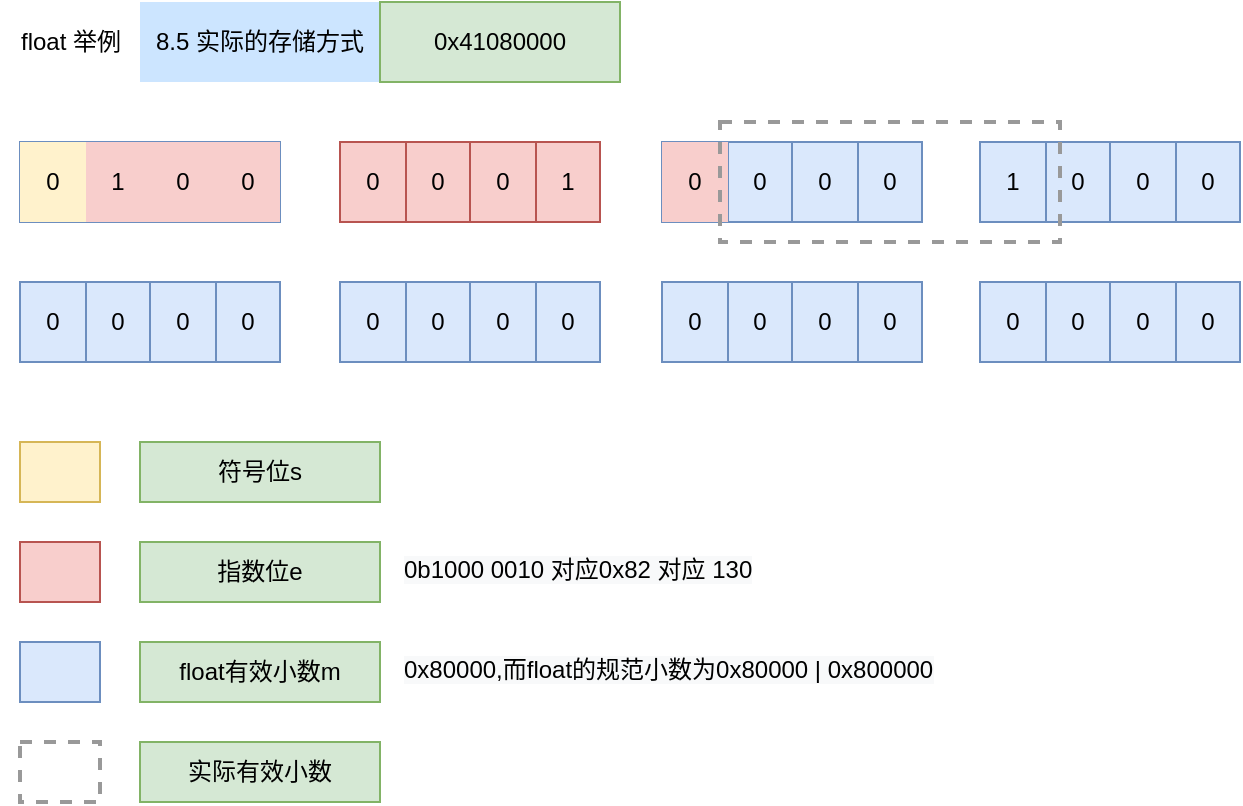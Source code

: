 <mxfile version="16.2.2" type="github">
  <diagram id="S9c6dkM3OsgLaRIrgmF8" name="Page-1">
    <mxGraphModel dx="782" dy="436" grid="1" gridSize="10" guides="1" tooltips="1" connect="1" arrows="1" fold="1" page="1" pageScale="1" pageWidth="827" pageHeight="1169" math="0" shadow="0">
      <root>
        <mxCell id="0" />
        <mxCell id="1" parent="0" />
        <mxCell id="T8nTVlpNqkmXWoS-oqTl-1" value="float 举例" style="text;html=1;align=center;verticalAlign=middle;resizable=0;points=[];autosize=1;strokeColor=none;fillColor=none;" vertex="1" parent="1">
          <mxGeometry x="20" y="20" width="70" height="20" as="geometry" />
        </mxCell>
        <mxCell id="T8nTVlpNqkmXWoS-oqTl-2" value="8.5 实际的存储方式" style="rounded=0;whiteSpace=wrap;html=1;fontSize=12;strokeColor=none;fillColor=#cce5ff;" vertex="1" parent="1">
          <mxGeometry x="90" y="10" width="120" height="40" as="geometry" />
        </mxCell>
        <mxCell id="T8nTVlpNqkmXWoS-oqTl-3" value="0x41080000" style="rounded=0;whiteSpace=wrap;html=1;fontSize=12;strokeColor=#82b366;fillColor=#d5e8d4;" vertex="1" parent="1">
          <mxGeometry x="210" y="10" width="120" height="40" as="geometry" />
        </mxCell>
        <mxCell id="T8nTVlpNqkmXWoS-oqTl-4" value="" style="shape=table;startSize=0;container=1;collapsible=0;childLayout=tableLayout;labelBackgroundColor=none;fontFamily=Helvetica;fontSize=12;fontColor=default;strokeColor=#6c8ebf;fillColor=#dae8fc;" vertex="1" parent="1">
          <mxGeometry x="30" y="80" width="130" height="40" as="geometry" />
        </mxCell>
        <mxCell id="T8nTVlpNqkmXWoS-oqTl-5" value="" style="shape=tableRow;horizontal=0;startSize=0;swimlaneHead=0;swimlaneBody=0;top=0;left=0;bottom=0;right=0;collapsible=0;dropTarget=0;fillColor=none;points=[[0,0.5],[1,0.5]];portConstraint=eastwest;labelBackgroundColor=none;fontFamily=Helvetica;fontSize=12;fontColor=default;strokeColor=#6c8ebf;" vertex="1" parent="T8nTVlpNqkmXWoS-oqTl-4">
          <mxGeometry width="130" height="40" as="geometry" />
        </mxCell>
        <mxCell id="T8nTVlpNqkmXWoS-oqTl-6" value="0" style="shape=partialRectangle;html=1;whiteSpace=wrap;connectable=0;overflow=hidden;fillColor=#fff2cc;top=0;left=0;bottom=0;right=0;pointerEvents=1;labelBackgroundColor=none;fontFamily=Helvetica;fontSize=12;startSize=0;strokeColor=#d6b656;" vertex="1" parent="T8nTVlpNqkmXWoS-oqTl-5">
          <mxGeometry width="33" height="40" as="geometry">
            <mxRectangle width="33" height="40" as="alternateBounds" />
          </mxGeometry>
        </mxCell>
        <mxCell id="T8nTVlpNqkmXWoS-oqTl-7" value="1" style="shape=partialRectangle;html=1;whiteSpace=wrap;connectable=0;overflow=hidden;fillColor=#f8cecc;top=0;left=0;bottom=0;right=0;pointerEvents=1;labelBackgroundColor=none;fontFamily=Helvetica;fontSize=12;startSize=0;strokeColor=#b85450;" vertex="1" parent="T8nTVlpNqkmXWoS-oqTl-5">
          <mxGeometry x="33" width="32" height="40" as="geometry">
            <mxRectangle width="32" height="40" as="alternateBounds" />
          </mxGeometry>
        </mxCell>
        <mxCell id="T8nTVlpNqkmXWoS-oqTl-8" value="0" style="shape=partialRectangle;html=1;whiteSpace=wrap;connectable=0;overflow=hidden;fillColor=#f8cecc;top=0;left=0;bottom=0;right=0;pointerEvents=1;labelBackgroundColor=none;fontFamily=Helvetica;fontSize=12;startSize=0;strokeColor=#b85450;" vertex="1" parent="T8nTVlpNqkmXWoS-oqTl-5">
          <mxGeometry x="65" width="33" height="40" as="geometry">
            <mxRectangle width="33" height="40" as="alternateBounds" />
          </mxGeometry>
        </mxCell>
        <mxCell id="T8nTVlpNqkmXWoS-oqTl-9" value="0" style="shape=partialRectangle;html=1;whiteSpace=wrap;connectable=0;overflow=hidden;fillColor=#f8cecc;top=0;left=0;bottom=0;right=0;pointerEvents=1;labelBackgroundColor=none;fontFamily=Helvetica;fontSize=12;startSize=0;strokeColor=#b85450;" vertex="1" parent="T8nTVlpNqkmXWoS-oqTl-5">
          <mxGeometry x="98" width="32" height="40" as="geometry">
            <mxRectangle width="32" height="40" as="alternateBounds" />
          </mxGeometry>
        </mxCell>
        <mxCell id="T8nTVlpNqkmXWoS-oqTl-10" value="" style="shape=table;startSize=0;container=1;collapsible=0;childLayout=tableLayout;labelBackgroundColor=none;fontFamily=Helvetica;fontSize=12;strokeColor=#b85450;fillColor=#f8cecc;" vertex="1" parent="1">
          <mxGeometry x="190" y="80" width="130" height="40" as="geometry" />
        </mxCell>
        <mxCell id="T8nTVlpNqkmXWoS-oqTl-11" value="" style="shape=tableRow;horizontal=0;startSize=0;swimlaneHead=0;swimlaneBody=0;top=0;left=0;bottom=0;right=0;collapsible=0;dropTarget=0;fillColor=none;points=[[0,0.5],[1,0.5]];portConstraint=eastwest;labelBackgroundColor=none;fontFamily=Helvetica;fontSize=12;fontColor=default;strokeColor=#6c8ebf;" vertex="1" parent="T8nTVlpNqkmXWoS-oqTl-10">
          <mxGeometry width="130" height="40" as="geometry" />
        </mxCell>
        <mxCell id="T8nTVlpNqkmXWoS-oqTl-12" value="0" style="shape=partialRectangle;html=1;whiteSpace=wrap;connectable=0;overflow=hidden;fillColor=none;top=0;left=0;bottom=0;right=0;pointerEvents=1;labelBackgroundColor=none;fontFamily=Helvetica;fontSize=12;fontColor=default;startSize=0;strokeColor=#6c8ebf;" vertex="1" parent="T8nTVlpNqkmXWoS-oqTl-11">
          <mxGeometry width="33" height="40" as="geometry">
            <mxRectangle width="33" height="40" as="alternateBounds" />
          </mxGeometry>
        </mxCell>
        <mxCell id="T8nTVlpNqkmXWoS-oqTl-13" value="0" style="shape=partialRectangle;html=1;whiteSpace=wrap;connectable=0;overflow=hidden;fillColor=none;top=0;left=0;bottom=0;right=0;pointerEvents=1;labelBackgroundColor=none;fontFamily=Helvetica;fontSize=12;fontColor=default;startSize=0;strokeColor=#6c8ebf;" vertex="1" parent="T8nTVlpNqkmXWoS-oqTl-11">
          <mxGeometry x="33" width="32" height="40" as="geometry">
            <mxRectangle width="32" height="40" as="alternateBounds" />
          </mxGeometry>
        </mxCell>
        <mxCell id="T8nTVlpNqkmXWoS-oqTl-14" value="0" style="shape=partialRectangle;html=1;whiteSpace=wrap;connectable=0;overflow=hidden;fillColor=none;top=0;left=0;bottom=0;right=0;pointerEvents=1;labelBackgroundColor=none;fontFamily=Helvetica;fontSize=12;fontColor=default;startSize=0;strokeColor=#6c8ebf;" vertex="1" parent="T8nTVlpNqkmXWoS-oqTl-11">
          <mxGeometry x="65" width="33" height="40" as="geometry">
            <mxRectangle width="33" height="40" as="alternateBounds" />
          </mxGeometry>
        </mxCell>
        <mxCell id="T8nTVlpNqkmXWoS-oqTl-15" value="1" style="shape=partialRectangle;html=1;whiteSpace=wrap;connectable=0;overflow=hidden;fillColor=none;top=0;left=0;bottom=0;right=0;pointerEvents=1;labelBackgroundColor=none;fontFamily=Helvetica;fontSize=12;fontColor=default;startSize=0;strokeColor=#6c8ebf;" vertex="1" parent="T8nTVlpNqkmXWoS-oqTl-11">
          <mxGeometry x="98" width="32" height="40" as="geometry">
            <mxRectangle width="32" height="40" as="alternateBounds" />
          </mxGeometry>
        </mxCell>
        <mxCell id="T8nTVlpNqkmXWoS-oqTl-16" value="" style="shape=table;startSize=0;container=1;collapsible=0;childLayout=tableLayout;labelBackgroundColor=none;fontFamily=Helvetica;fontSize=12;fontColor=default;strokeColor=#6c8ebf;fillColor=#dae8fc;" vertex="1" parent="1">
          <mxGeometry x="351" y="80" width="130" height="40" as="geometry" />
        </mxCell>
        <mxCell id="T8nTVlpNqkmXWoS-oqTl-17" value="" style="shape=tableRow;horizontal=0;startSize=0;swimlaneHead=0;swimlaneBody=0;top=0;left=0;bottom=0;right=0;collapsible=0;dropTarget=0;fillColor=none;points=[[0,0.5],[1,0.5]];portConstraint=eastwest;labelBackgroundColor=none;fontFamily=Helvetica;fontSize=12;fontColor=default;strokeColor=#6c8ebf;" vertex="1" parent="T8nTVlpNqkmXWoS-oqTl-16">
          <mxGeometry width="130" height="40" as="geometry" />
        </mxCell>
        <mxCell id="T8nTVlpNqkmXWoS-oqTl-18" value="0" style="shape=partialRectangle;html=1;whiteSpace=wrap;connectable=0;overflow=hidden;fillColor=#f8cecc;top=0;left=0;bottom=0;right=0;pointerEvents=1;labelBackgroundColor=none;fontFamily=Helvetica;fontSize=12;startSize=0;strokeColor=#b85450;" vertex="1" parent="T8nTVlpNqkmXWoS-oqTl-17">
          <mxGeometry width="33" height="40" as="geometry">
            <mxRectangle width="33" height="40" as="alternateBounds" />
          </mxGeometry>
        </mxCell>
        <mxCell id="T8nTVlpNqkmXWoS-oqTl-19" value="0" style="shape=partialRectangle;html=1;whiteSpace=wrap;connectable=0;overflow=hidden;fillColor=none;top=0;left=0;bottom=0;right=0;pointerEvents=1;labelBackgroundColor=none;fontFamily=Helvetica;fontSize=12;fontColor=default;startSize=0;strokeColor=#6c8ebf;" vertex="1" parent="T8nTVlpNqkmXWoS-oqTl-17">
          <mxGeometry x="33" width="32" height="40" as="geometry">
            <mxRectangle width="32" height="40" as="alternateBounds" />
          </mxGeometry>
        </mxCell>
        <mxCell id="T8nTVlpNqkmXWoS-oqTl-20" value="0" style="shape=partialRectangle;html=1;whiteSpace=wrap;connectable=0;overflow=hidden;fillColor=none;top=0;left=0;bottom=0;right=0;pointerEvents=1;labelBackgroundColor=none;fontFamily=Helvetica;fontSize=12;fontColor=default;startSize=0;strokeColor=#6c8ebf;" vertex="1" parent="T8nTVlpNqkmXWoS-oqTl-17">
          <mxGeometry x="65" width="33" height="40" as="geometry">
            <mxRectangle width="33" height="40" as="alternateBounds" />
          </mxGeometry>
        </mxCell>
        <mxCell id="T8nTVlpNqkmXWoS-oqTl-21" value="0" style="shape=partialRectangle;html=1;whiteSpace=wrap;connectable=0;overflow=hidden;fillColor=none;top=0;left=0;bottom=0;right=0;pointerEvents=1;labelBackgroundColor=none;fontFamily=Helvetica;fontSize=12;fontColor=default;startSize=0;strokeColor=#6c8ebf;" vertex="1" parent="T8nTVlpNqkmXWoS-oqTl-17">
          <mxGeometry x="98" width="32" height="40" as="geometry">
            <mxRectangle width="32" height="40" as="alternateBounds" />
          </mxGeometry>
        </mxCell>
        <mxCell id="T8nTVlpNqkmXWoS-oqTl-22" value="" style="shape=table;startSize=0;container=1;collapsible=0;childLayout=tableLayout;labelBackgroundColor=none;fontFamily=Helvetica;fontSize=12;fontColor=default;strokeColor=#6c8ebf;fillColor=#dae8fc;" vertex="1" parent="1">
          <mxGeometry x="510" y="80" width="130" height="40" as="geometry" />
        </mxCell>
        <mxCell id="T8nTVlpNqkmXWoS-oqTl-23" value="" style="shape=tableRow;horizontal=0;startSize=0;swimlaneHead=0;swimlaneBody=0;top=0;left=0;bottom=0;right=0;collapsible=0;dropTarget=0;fillColor=none;points=[[0,0.5],[1,0.5]];portConstraint=eastwest;labelBackgroundColor=none;fontFamily=Helvetica;fontSize=12;fontColor=default;strokeColor=#6c8ebf;" vertex="1" parent="T8nTVlpNqkmXWoS-oqTl-22">
          <mxGeometry width="130" height="40" as="geometry" />
        </mxCell>
        <mxCell id="T8nTVlpNqkmXWoS-oqTl-24" value="1" style="shape=partialRectangle;html=1;whiteSpace=wrap;connectable=0;overflow=hidden;fillColor=none;top=0;left=0;bottom=0;right=0;pointerEvents=1;labelBackgroundColor=none;fontFamily=Helvetica;fontSize=12;fontColor=default;startSize=0;strokeColor=#6c8ebf;" vertex="1" parent="T8nTVlpNqkmXWoS-oqTl-23">
          <mxGeometry width="33" height="40" as="geometry">
            <mxRectangle width="33" height="40" as="alternateBounds" />
          </mxGeometry>
        </mxCell>
        <mxCell id="T8nTVlpNqkmXWoS-oqTl-25" value="0" style="shape=partialRectangle;html=1;whiteSpace=wrap;connectable=0;overflow=hidden;fillColor=none;top=0;left=0;bottom=0;right=0;pointerEvents=1;labelBackgroundColor=none;fontFamily=Helvetica;fontSize=12;fontColor=default;startSize=0;strokeColor=#6c8ebf;" vertex="1" parent="T8nTVlpNqkmXWoS-oqTl-23">
          <mxGeometry x="33" width="32" height="40" as="geometry">
            <mxRectangle width="32" height="40" as="alternateBounds" />
          </mxGeometry>
        </mxCell>
        <mxCell id="T8nTVlpNqkmXWoS-oqTl-26" value="0" style="shape=partialRectangle;html=1;whiteSpace=wrap;connectable=0;overflow=hidden;fillColor=none;top=0;left=0;bottom=0;right=0;pointerEvents=1;labelBackgroundColor=none;fontFamily=Helvetica;fontSize=12;fontColor=default;startSize=0;strokeColor=#6c8ebf;" vertex="1" parent="T8nTVlpNqkmXWoS-oqTl-23">
          <mxGeometry x="65" width="33" height="40" as="geometry">
            <mxRectangle width="33" height="40" as="alternateBounds" />
          </mxGeometry>
        </mxCell>
        <mxCell id="T8nTVlpNqkmXWoS-oqTl-27" value="0" style="shape=partialRectangle;html=1;whiteSpace=wrap;connectable=0;overflow=hidden;fillColor=none;top=0;left=0;bottom=0;right=0;pointerEvents=1;labelBackgroundColor=none;fontFamily=Helvetica;fontSize=12;fontColor=default;startSize=0;strokeColor=#6c8ebf;" vertex="1" parent="T8nTVlpNqkmXWoS-oqTl-23">
          <mxGeometry x="98" width="32" height="40" as="geometry">
            <mxRectangle width="32" height="40" as="alternateBounds" />
          </mxGeometry>
        </mxCell>
        <mxCell id="T8nTVlpNqkmXWoS-oqTl-28" value="" style="shape=table;startSize=0;container=1;collapsible=0;childLayout=tableLayout;labelBackgroundColor=none;fontFamily=Helvetica;fontSize=12;fontColor=default;strokeColor=#6c8ebf;fillColor=#dae8fc;" vertex="1" parent="1">
          <mxGeometry x="30" y="150" width="130" height="40" as="geometry" />
        </mxCell>
        <mxCell id="T8nTVlpNqkmXWoS-oqTl-29" value="" style="shape=tableRow;horizontal=0;startSize=0;swimlaneHead=0;swimlaneBody=0;top=0;left=0;bottom=0;right=0;collapsible=0;dropTarget=0;fillColor=none;points=[[0,0.5],[1,0.5]];portConstraint=eastwest;labelBackgroundColor=none;fontFamily=Helvetica;fontSize=12;fontColor=default;strokeColor=#6c8ebf;" vertex="1" parent="T8nTVlpNqkmXWoS-oqTl-28">
          <mxGeometry width="130" height="40" as="geometry" />
        </mxCell>
        <mxCell id="T8nTVlpNqkmXWoS-oqTl-30" value="0" style="shape=partialRectangle;html=1;whiteSpace=wrap;connectable=0;overflow=hidden;fillColor=none;top=0;left=0;bottom=0;right=0;pointerEvents=1;labelBackgroundColor=none;fontFamily=Helvetica;fontSize=12;fontColor=default;startSize=0;strokeColor=#6c8ebf;" vertex="1" parent="T8nTVlpNqkmXWoS-oqTl-29">
          <mxGeometry width="33" height="40" as="geometry">
            <mxRectangle width="33" height="40" as="alternateBounds" />
          </mxGeometry>
        </mxCell>
        <mxCell id="T8nTVlpNqkmXWoS-oqTl-31" value="0" style="shape=partialRectangle;html=1;whiteSpace=wrap;connectable=0;overflow=hidden;fillColor=none;top=0;left=0;bottom=0;right=0;pointerEvents=1;labelBackgroundColor=none;fontFamily=Helvetica;fontSize=12;fontColor=default;startSize=0;strokeColor=#6c8ebf;" vertex="1" parent="T8nTVlpNqkmXWoS-oqTl-29">
          <mxGeometry x="33" width="32" height="40" as="geometry">
            <mxRectangle width="32" height="40" as="alternateBounds" />
          </mxGeometry>
        </mxCell>
        <mxCell id="T8nTVlpNqkmXWoS-oqTl-32" value="0" style="shape=partialRectangle;html=1;whiteSpace=wrap;connectable=0;overflow=hidden;fillColor=none;top=0;left=0;bottom=0;right=0;pointerEvents=1;labelBackgroundColor=none;fontFamily=Helvetica;fontSize=12;fontColor=default;startSize=0;strokeColor=#6c8ebf;" vertex="1" parent="T8nTVlpNqkmXWoS-oqTl-29">
          <mxGeometry x="65" width="33" height="40" as="geometry">
            <mxRectangle width="33" height="40" as="alternateBounds" />
          </mxGeometry>
        </mxCell>
        <mxCell id="T8nTVlpNqkmXWoS-oqTl-33" value="0" style="shape=partialRectangle;html=1;whiteSpace=wrap;connectable=0;overflow=hidden;fillColor=none;top=0;left=0;bottom=0;right=0;pointerEvents=1;labelBackgroundColor=none;fontFamily=Helvetica;fontSize=12;fontColor=default;startSize=0;strokeColor=#6c8ebf;" vertex="1" parent="T8nTVlpNqkmXWoS-oqTl-29">
          <mxGeometry x="98" width="32" height="40" as="geometry">
            <mxRectangle width="32" height="40" as="alternateBounds" />
          </mxGeometry>
        </mxCell>
        <mxCell id="T8nTVlpNqkmXWoS-oqTl-34" value="" style="shape=table;startSize=0;container=1;collapsible=0;childLayout=tableLayout;labelBackgroundColor=none;fontFamily=Helvetica;fontSize=12;fontColor=default;strokeColor=#6c8ebf;fillColor=#dae8fc;" vertex="1" parent="1">
          <mxGeometry x="190" y="150" width="130" height="40" as="geometry" />
        </mxCell>
        <mxCell id="T8nTVlpNqkmXWoS-oqTl-35" value="" style="shape=tableRow;horizontal=0;startSize=0;swimlaneHead=0;swimlaneBody=0;top=0;left=0;bottom=0;right=0;collapsible=0;dropTarget=0;fillColor=none;points=[[0,0.5],[1,0.5]];portConstraint=eastwest;labelBackgroundColor=none;fontFamily=Helvetica;fontSize=12;fontColor=default;strokeColor=#6c8ebf;" vertex="1" parent="T8nTVlpNqkmXWoS-oqTl-34">
          <mxGeometry width="130" height="40" as="geometry" />
        </mxCell>
        <mxCell id="T8nTVlpNqkmXWoS-oqTl-36" value="0" style="shape=partialRectangle;html=1;whiteSpace=wrap;connectable=0;overflow=hidden;fillColor=none;top=0;left=0;bottom=0;right=0;pointerEvents=1;labelBackgroundColor=none;fontFamily=Helvetica;fontSize=12;fontColor=default;startSize=0;strokeColor=#6c8ebf;" vertex="1" parent="T8nTVlpNqkmXWoS-oqTl-35">
          <mxGeometry width="33" height="40" as="geometry">
            <mxRectangle width="33" height="40" as="alternateBounds" />
          </mxGeometry>
        </mxCell>
        <mxCell id="T8nTVlpNqkmXWoS-oqTl-37" value="0" style="shape=partialRectangle;html=1;whiteSpace=wrap;connectable=0;overflow=hidden;fillColor=none;top=0;left=0;bottom=0;right=0;pointerEvents=1;labelBackgroundColor=none;fontFamily=Helvetica;fontSize=12;fontColor=default;startSize=0;strokeColor=#6c8ebf;" vertex="1" parent="T8nTVlpNqkmXWoS-oqTl-35">
          <mxGeometry x="33" width="32" height="40" as="geometry">
            <mxRectangle width="32" height="40" as="alternateBounds" />
          </mxGeometry>
        </mxCell>
        <mxCell id="T8nTVlpNqkmXWoS-oqTl-38" value="0" style="shape=partialRectangle;html=1;whiteSpace=wrap;connectable=0;overflow=hidden;fillColor=none;top=0;left=0;bottom=0;right=0;pointerEvents=1;labelBackgroundColor=none;fontFamily=Helvetica;fontSize=12;fontColor=default;startSize=0;strokeColor=#6c8ebf;" vertex="1" parent="T8nTVlpNqkmXWoS-oqTl-35">
          <mxGeometry x="65" width="33" height="40" as="geometry">
            <mxRectangle width="33" height="40" as="alternateBounds" />
          </mxGeometry>
        </mxCell>
        <mxCell id="T8nTVlpNqkmXWoS-oqTl-39" value="0" style="shape=partialRectangle;html=1;whiteSpace=wrap;connectable=0;overflow=hidden;fillColor=none;top=0;left=0;bottom=0;right=0;pointerEvents=1;labelBackgroundColor=none;fontFamily=Helvetica;fontSize=12;fontColor=default;startSize=0;strokeColor=#6c8ebf;" vertex="1" parent="T8nTVlpNqkmXWoS-oqTl-35">
          <mxGeometry x="98" width="32" height="40" as="geometry">
            <mxRectangle width="32" height="40" as="alternateBounds" />
          </mxGeometry>
        </mxCell>
        <mxCell id="T8nTVlpNqkmXWoS-oqTl-40" value="" style="shape=table;startSize=0;container=1;collapsible=0;childLayout=tableLayout;labelBackgroundColor=none;fontFamily=Helvetica;fontSize=12;fontColor=default;strokeColor=#6c8ebf;fillColor=#dae8fc;" vertex="1" parent="1">
          <mxGeometry x="351" y="150" width="130" height="40" as="geometry" />
        </mxCell>
        <mxCell id="T8nTVlpNqkmXWoS-oqTl-41" value="" style="shape=tableRow;horizontal=0;startSize=0;swimlaneHead=0;swimlaneBody=0;top=0;left=0;bottom=0;right=0;collapsible=0;dropTarget=0;fillColor=none;points=[[0,0.5],[1,0.5]];portConstraint=eastwest;labelBackgroundColor=none;fontFamily=Helvetica;fontSize=12;fontColor=default;strokeColor=#6c8ebf;" vertex="1" parent="T8nTVlpNqkmXWoS-oqTl-40">
          <mxGeometry width="130" height="40" as="geometry" />
        </mxCell>
        <mxCell id="T8nTVlpNqkmXWoS-oqTl-42" value="0" style="shape=partialRectangle;html=1;whiteSpace=wrap;connectable=0;overflow=hidden;fillColor=none;top=0;left=0;bottom=0;right=0;pointerEvents=1;labelBackgroundColor=none;fontFamily=Helvetica;fontSize=12;fontColor=default;startSize=0;strokeColor=#6c8ebf;" vertex="1" parent="T8nTVlpNqkmXWoS-oqTl-41">
          <mxGeometry width="33" height="40" as="geometry">
            <mxRectangle width="33" height="40" as="alternateBounds" />
          </mxGeometry>
        </mxCell>
        <mxCell id="T8nTVlpNqkmXWoS-oqTl-43" value="0" style="shape=partialRectangle;html=1;whiteSpace=wrap;connectable=0;overflow=hidden;fillColor=none;top=0;left=0;bottom=0;right=0;pointerEvents=1;labelBackgroundColor=none;fontFamily=Helvetica;fontSize=12;fontColor=default;startSize=0;strokeColor=#6c8ebf;" vertex="1" parent="T8nTVlpNqkmXWoS-oqTl-41">
          <mxGeometry x="33" width="32" height="40" as="geometry">
            <mxRectangle width="32" height="40" as="alternateBounds" />
          </mxGeometry>
        </mxCell>
        <mxCell id="T8nTVlpNqkmXWoS-oqTl-44" value="0" style="shape=partialRectangle;html=1;whiteSpace=wrap;connectable=0;overflow=hidden;fillColor=none;top=0;left=0;bottom=0;right=0;pointerEvents=1;labelBackgroundColor=none;fontFamily=Helvetica;fontSize=12;fontColor=default;startSize=0;strokeColor=#6c8ebf;" vertex="1" parent="T8nTVlpNqkmXWoS-oqTl-41">
          <mxGeometry x="65" width="33" height="40" as="geometry">
            <mxRectangle width="33" height="40" as="alternateBounds" />
          </mxGeometry>
        </mxCell>
        <mxCell id="T8nTVlpNqkmXWoS-oqTl-45" value="0" style="shape=partialRectangle;html=1;whiteSpace=wrap;connectable=0;overflow=hidden;fillColor=none;top=0;left=0;bottom=0;right=0;pointerEvents=1;labelBackgroundColor=none;fontFamily=Helvetica;fontSize=12;fontColor=default;startSize=0;strokeColor=#6c8ebf;" vertex="1" parent="T8nTVlpNqkmXWoS-oqTl-41">
          <mxGeometry x="98" width="32" height="40" as="geometry">
            <mxRectangle width="32" height="40" as="alternateBounds" />
          </mxGeometry>
        </mxCell>
        <mxCell id="T8nTVlpNqkmXWoS-oqTl-46" value="" style="shape=table;startSize=0;container=1;collapsible=0;childLayout=tableLayout;labelBackgroundColor=none;fontFamily=Helvetica;fontSize=12;fontColor=default;strokeColor=#6c8ebf;fillColor=#dae8fc;" vertex="1" parent="1">
          <mxGeometry x="510" y="150" width="130" height="40" as="geometry" />
        </mxCell>
        <mxCell id="T8nTVlpNqkmXWoS-oqTl-47" value="" style="shape=tableRow;horizontal=0;startSize=0;swimlaneHead=0;swimlaneBody=0;top=0;left=0;bottom=0;right=0;collapsible=0;dropTarget=0;fillColor=none;points=[[0,0.5],[1,0.5]];portConstraint=eastwest;labelBackgroundColor=none;fontFamily=Helvetica;fontSize=12;fontColor=default;strokeColor=#6c8ebf;" vertex="1" parent="T8nTVlpNqkmXWoS-oqTl-46">
          <mxGeometry width="130" height="40" as="geometry" />
        </mxCell>
        <mxCell id="T8nTVlpNqkmXWoS-oqTl-48" value="0" style="shape=partialRectangle;html=1;whiteSpace=wrap;connectable=0;overflow=hidden;fillColor=none;top=0;left=0;bottom=0;right=0;pointerEvents=1;labelBackgroundColor=none;fontFamily=Helvetica;fontSize=12;fontColor=default;startSize=0;strokeColor=#6c8ebf;" vertex="1" parent="T8nTVlpNqkmXWoS-oqTl-47">
          <mxGeometry width="33" height="40" as="geometry">
            <mxRectangle width="33" height="40" as="alternateBounds" />
          </mxGeometry>
        </mxCell>
        <mxCell id="T8nTVlpNqkmXWoS-oqTl-49" value="0" style="shape=partialRectangle;html=1;whiteSpace=wrap;connectable=0;overflow=hidden;fillColor=none;top=0;left=0;bottom=0;right=0;pointerEvents=1;labelBackgroundColor=none;fontFamily=Helvetica;fontSize=12;fontColor=default;startSize=0;strokeColor=#6c8ebf;" vertex="1" parent="T8nTVlpNqkmXWoS-oqTl-47">
          <mxGeometry x="33" width="32" height="40" as="geometry">
            <mxRectangle width="32" height="40" as="alternateBounds" />
          </mxGeometry>
        </mxCell>
        <mxCell id="T8nTVlpNqkmXWoS-oqTl-50" value="0" style="shape=partialRectangle;html=1;whiteSpace=wrap;connectable=0;overflow=hidden;fillColor=none;top=0;left=0;bottom=0;right=0;pointerEvents=1;labelBackgroundColor=none;fontFamily=Helvetica;fontSize=12;fontColor=default;startSize=0;strokeColor=#6c8ebf;" vertex="1" parent="T8nTVlpNqkmXWoS-oqTl-47">
          <mxGeometry x="65" width="33" height="40" as="geometry">
            <mxRectangle width="33" height="40" as="alternateBounds" />
          </mxGeometry>
        </mxCell>
        <mxCell id="T8nTVlpNqkmXWoS-oqTl-51" value="0" style="shape=partialRectangle;html=1;whiteSpace=wrap;connectable=0;overflow=hidden;fillColor=none;top=0;left=0;bottom=0;right=0;pointerEvents=1;labelBackgroundColor=none;fontFamily=Helvetica;fontSize=12;fontColor=default;startSize=0;strokeColor=#6c8ebf;" vertex="1" parent="T8nTVlpNqkmXWoS-oqTl-47">
          <mxGeometry x="98" width="32" height="40" as="geometry">
            <mxRectangle width="32" height="40" as="alternateBounds" />
          </mxGeometry>
        </mxCell>
        <mxCell id="T8nTVlpNqkmXWoS-oqTl-52" value="" style="rounded=0;whiteSpace=wrap;html=1;fillColor=none;strokeColor=#999999;strokeWidth=2;dashed=1;labelBackgroundColor=none;fontFamily=Helvetica;fontSize=12;fontColor=default;startSize=0;" vertex="1" parent="1">
          <mxGeometry x="380" y="70" width="170" height="60" as="geometry" />
        </mxCell>
        <mxCell id="T8nTVlpNqkmXWoS-oqTl-53" value="" style="rounded=0;whiteSpace=wrap;html=1;fontSize=12;strokeColor=#d6b656;fillColor=#fff2cc;labelBackgroundColor=none;fontFamily=Helvetica;startSize=0;" vertex="1" parent="1">
          <mxGeometry x="30" y="230" width="40" height="30" as="geometry" />
        </mxCell>
        <mxCell id="T8nTVlpNqkmXWoS-oqTl-54" value="" style="rounded=0;whiteSpace=wrap;html=1;fontSize=12;strokeColor=#b85450;fillColor=#f8cecc;labelBackgroundColor=none;fontFamily=Helvetica;startSize=0;" vertex="1" parent="1">
          <mxGeometry x="30" y="280" width="40" height="30" as="geometry" />
        </mxCell>
        <mxCell id="T8nTVlpNqkmXWoS-oqTl-55" value="" style="rounded=0;whiteSpace=wrap;html=1;fontSize=12;strokeColor=#6c8ebf;fillColor=#dae8fc;labelBackgroundColor=none;fontFamily=Helvetica;startSize=0;" vertex="1" parent="1">
          <mxGeometry x="30" y="330" width="40" height="30" as="geometry" />
        </mxCell>
        <mxCell id="T8nTVlpNqkmXWoS-oqTl-56" value="" style="rounded=0;whiteSpace=wrap;html=1;fillColor=none;strokeColor=#999999;strokeWidth=2;dashed=1;labelBackgroundColor=none;fontFamily=Helvetica;fontSize=12;fontColor=default;startSize=0;" vertex="1" parent="1">
          <mxGeometry x="30" y="380" width="40" height="30" as="geometry" />
        </mxCell>
        <mxCell id="T8nTVlpNqkmXWoS-oqTl-57" value="符号位s" style="rounded=0;whiteSpace=wrap;html=1;fontSize=12;labelBackgroundColor=none;fontFamily=Helvetica;startSize=0;fillColor=#d5e8d4;strokeColor=#82b366;" vertex="1" parent="1">
          <mxGeometry x="90" y="230" width="120" height="30" as="geometry" />
        </mxCell>
        <mxCell id="T8nTVlpNqkmXWoS-oqTl-58" value="指数位e" style="rounded=0;whiteSpace=wrap;html=1;fontSize=12;labelBackgroundColor=none;fontFamily=Helvetica;startSize=0;fillColor=#d5e8d4;strokeColor=#82b366;" vertex="1" parent="1">
          <mxGeometry x="90" y="280" width="120" height="30" as="geometry" />
        </mxCell>
        <mxCell id="T8nTVlpNqkmXWoS-oqTl-59" value="float有效小数m" style="rounded=0;whiteSpace=wrap;html=1;fontSize=12;labelBackgroundColor=none;fontFamily=Helvetica;startSize=0;fillColor=#d5e8d4;strokeColor=#82b366;" vertex="1" parent="1">
          <mxGeometry x="90" y="330" width="120" height="30" as="geometry" />
        </mxCell>
        <mxCell id="T8nTVlpNqkmXWoS-oqTl-60" value="实际有效小数" style="rounded=0;whiteSpace=wrap;html=1;fontSize=12;labelBackgroundColor=none;fontFamily=Helvetica;startSize=0;fillColor=#d5e8d4;strokeColor=#82b366;" vertex="1" parent="1">
          <mxGeometry x="90" y="380" width="120" height="30" as="geometry" />
        </mxCell>
        <mxCell id="T8nTVlpNqkmXWoS-oqTl-62" value="&lt;span style=&quot;color: rgb(0 , 0 , 0) ; font-family: &amp;#34;helvetica&amp;#34; ; font-size: 12px ; font-style: normal ; font-weight: 400 ; letter-spacing: normal ; text-align: center ; text-indent: 0px ; text-transform: none ; word-spacing: 0px ; background-color: rgb(248 , 249 , 250) ; display: inline ; float: none&quot;&gt;0x80000,而float的规范小数为0x80000 | 0x800000&lt;/span&gt;" style="text;whiteSpace=wrap;html=1;fontSize=12;fontFamily=Helvetica;fontColor=default;" vertex="1" parent="1">
          <mxGeometry x="220" y="330" width="290" height="30" as="geometry" />
        </mxCell>
        <mxCell id="T8nTVlpNqkmXWoS-oqTl-63" value="&lt;span style=&quot;color: rgb(0 , 0 , 0) ; font-family: &amp;#34;helvetica&amp;#34; ; font-size: 12px ; font-style: normal ; font-weight: 400 ; letter-spacing: normal ; text-align: center ; text-indent: 0px ; text-transform: none ; word-spacing: 0px ; background-color: rgb(248 , 249 , 250) ; display: inline ; float: none&quot;&gt;0b1000 0010 对应0x82 对应 130&lt;/span&gt;" style="text;whiteSpace=wrap;html=1;" vertex="1" parent="1">
          <mxGeometry x="220" y="280" width="190" height="30" as="geometry" />
        </mxCell>
      </root>
    </mxGraphModel>
  </diagram>
</mxfile>
